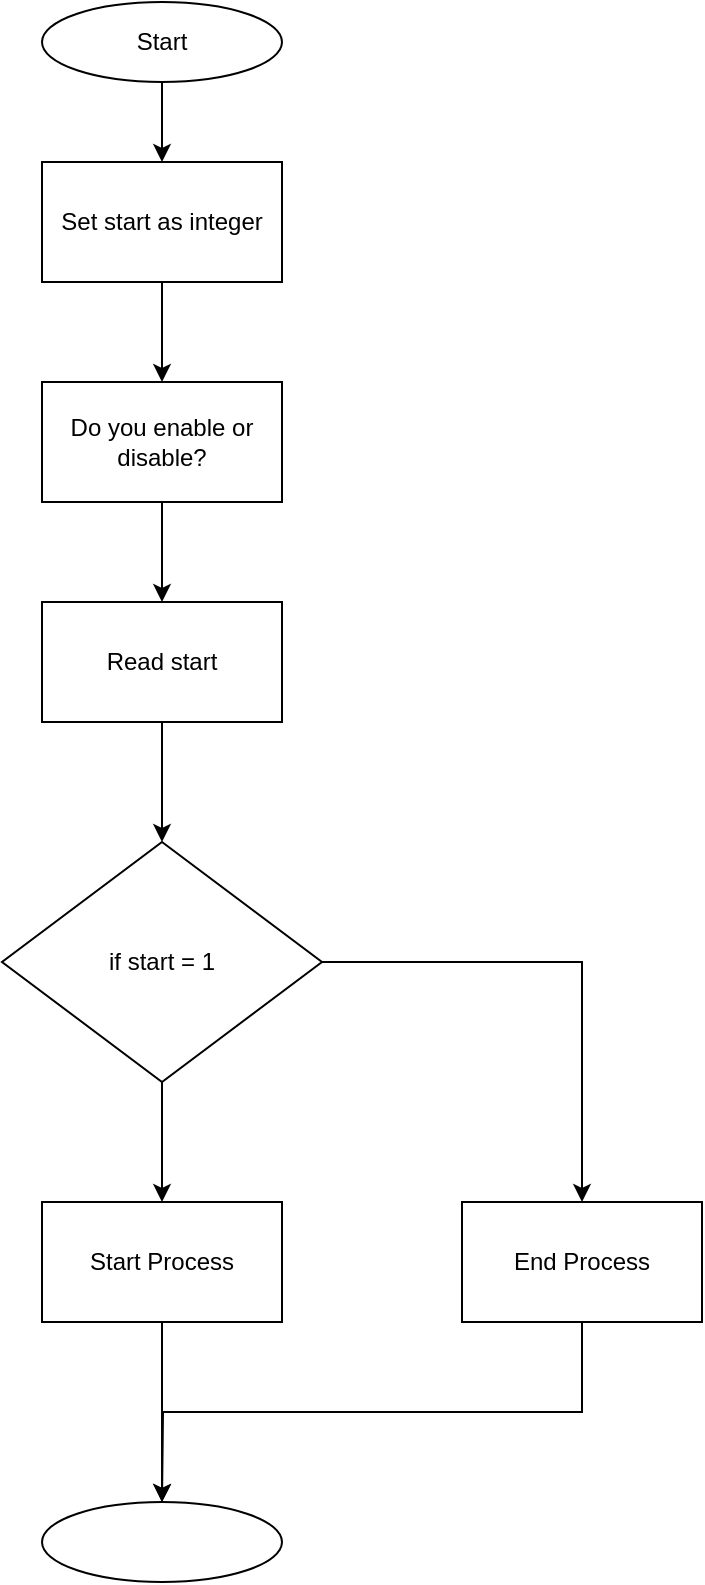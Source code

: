 <mxfile version="14.4.9" type="github">
  <diagram id="TjpgiWCRnCFQcZc7T2fC" name="Page-1">
    <mxGraphModel dx="868" dy="393" grid="1" gridSize="10" guides="1" tooltips="1" connect="1" arrows="1" fold="1" page="1" pageScale="1" pageWidth="850" pageHeight="1100" math="0" shadow="0">
      <root>
        <mxCell id="0" />
        <mxCell id="1" parent="0" />
        <mxCell id="LoA4UkVIQB2fMuoZzAD0-15" style="edgeStyle=orthogonalEdgeStyle;rounded=0;orthogonalLoop=1;jettySize=auto;html=1;exitX=0.5;exitY=1;exitDx=0;exitDy=0;entryX=0.5;entryY=0;entryDx=0;entryDy=0;" edge="1" parent="1" source="LoA4UkVIQB2fMuoZzAD0-1" target="LoA4UkVIQB2fMuoZzAD0-3">
          <mxGeometry relative="1" as="geometry" />
        </mxCell>
        <mxCell id="LoA4UkVIQB2fMuoZzAD0-1" value="Start" style="ellipse;whiteSpace=wrap;html=1;" vertex="1" parent="1">
          <mxGeometry x="400" y="40" width="120" height="40" as="geometry" />
        </mxCell>
        <mxCell id="LoA4UkVIQB2fMuoZzAD0-17" style="edgeStyle=orthogonalEdgeStyle;rounded=0;orthogonalLoop=1;jettySize=auto;html=1;exitX=0.5;exitY=1;exitDx=0;exitDy=0;entryX=0.5;entryY=0;entryDx=0;entryDy=0;" edge="1" parent="1" source="LoA4UkVIQB2fMuoZzAD0-2" target="LoA4UkVIQB2fMuoZzAD0-4">
          <mxGeometry relative="1" as="geometry" />
        </mxCell>
        <mxCell id="LoA4UkVIQB2fMuoZzAD0-2" value="Do you enable or disable?" style="rounded=0;whiteSpace=wrap;html=1;" vertex="1" parent="1">
          <mxGeometry x="400" y="230" width="120" height="60" as="geometry" />
        </mxCell>
        <mxCell id="LoA4UkVIQB2fMuoZzAD0-16" style="edgeStyle=orthogonalEdgeStyle;rounded=0;orthogonalLoop=1;jettySize=auto;html=1;exitX=0.5;exitY=1;exitDx=0;exitDy=0;" edge="1" parent="1" source="LoA4UkVIQB2fMuoZzAD0-3" target="LoA4UkVIQB2fMuoZzAD0-2">
          <mxGeometry relative="1" as="geometry" />
        </mxCell>
        <mxCell id="LoA4UkVIQB2fMuoZzAD0-3" value="Set start as integer" style="rounded=0;whiteSpace=wrap;html=1;" vertex="1" parent="1">
          <mxGeometry x="400" y="120" width="120" height="60" as="geometry" />
        </mxCell>
        <mxCell id="LoA4UkVIQB2fMuoZzAD0-9" style="edgeStyle=orthogonalEdgeStyle;rounded=0;orthogonalLoop=1;jettySize=auto;html=1;exitX=0.5;exitY=1;exitDx=0;exitDy=0;entryX=0.5;entryY=0;entryDx=0;entryDy=0;" edge="1" parent="1" source="LoA4UkVIQB2fMuoZzAD0-4" target="LoA4UkVIQB2fMuoZzAD0-5">
          <mxGeometry relative="1" as="geometry" />
        </mxCell>
        <mxCell id="LoA4UkVIQB2fMuoZzAD0-4" value="Read start" style="rounded=0;whiteSpace=wrap;html=1;" vertex="1" parent="1">
          <mxGeometry x="400" y="340" width="120" height="60" as="geometry" />
        </mxCell>
        <mxCell id="LoA4UkVIQB2fMuoZzAD0-11" style="edgeStyle=orthogonalEdgeStyle;rounded=0;orthogonalLoop=1;jettySize=auto;html=1;exitX=0.5;exitY=1;exitDx=0;exitDy=0;" edge="1" parent="1" source="LoA4UkVIQB2fMuoZzAD0-5" target="LoA4UkVIQB2fMuoZzAD0-6">
          <mxGeometry relative="1" as="geometry" />
        </mxCell>
        <mxCell id="LoA4UkVIQB2fMuoZzAD0-12" style="edgeStyle=orthogonalEdgeStyle;rounded=0;orthogonalLoop=1;jettySize=auto;html=1;exitX=1;exitY=0.5;exitDx=0;exitDy=0;entryX=0.5;entryY=0;entryDx=0;entryDy=0;" edge="1" parent="1" source="LoA4UkVIQB2fMuoZzAD0-5" target="LoA4UkVIQB2fMuoZzAD0-7">
          <mxGeometry relative="1" as="geometry" />
        </mxCell>
        <mxCell id="LoA4UkVIQB2fMuoZzAD0-5" value="if start = 1" style="rhombus;whiteSpace=wrap;html=1;" vertex="1" parent="1">
          <mxGeometry x="380" y="460" width="160" height="120" as="geometry" />
        </mxCell>
        <mxCell id="LoA4UkVIQB2fMuoZzAD0-13" style="edgeStyle=orthogonalEdgeStyle;rounded=0;orthogonalLoop=1;jettySize=auto;html=1;exitX=0.5;exitY=1;exitDx=0;exitDy=0;entryX=0.5;entryY=0;entryDx=0;entryDy=0;" edge="1" parent="1" source="LoA4UkVIQB2fMuoZzAD0-6" target="LoA4UkVIQB2fMuoZzAD0-8">
          <mxGeometry relative="1" as="geometry" />
        </mxCell>
        <mxCell id="LoA4UkVIQB2fMuoZzAD0-6" value="Start Process" style="rounded=0;whiteSpace=wrap;html=1;" vertex="1" parent="1">
          <mxGeometry x="400" y="640" width="120" height="60" as="geometry" />
        </mxCell>
        <mxCell id="LoA4UkVIQB2fMuoZzAD0-14" style="edgeStyle=orthogonalEdgeStyle;rounded=0;orthogonalLoop=1;jettySize=auto;html=1;exitX=0.5;exitY=1;exitDx=0;exitDy=0;" edge="1" parent="1" source="LoA4UkVIQB2fMuoZzAD0-7">
          <mxGeometry relative="1" as="geometry">
            <mxPoint x="460" y="790" as="targetPoint" />
          </mxGeometry>
        </mxCell>
        <mxCell id="LoA4UkVIQB2fMuoZzAD0-7" value="End Process" style="rounded=0;whiteSpace=wrap;html=1;" vertex="1" parent="1">
          <mxGeometry x="610" y="640" width="120" height="60" as="geometry" />
        </mxCell>
        <mxCell id="LoA4UkVIQB2fMuoZzAD0-8" value="" style="ellipse;whiteSpace=wrap;html=1;" vertex="1" parent="1">
          <mxGeometry x="400" y="790" width="120" height="40" as="geometry" />
        </mxCell>
        <mxCell id="LoA4UkVIQB2fMuoZzAD0-10" style="edgeStyle=orthogonalEdgeStyle;rounded=0;orthogonalLoop=1;jettySize=auto;html=1;exitX=0.5;exitY=1;exitDx=0;exitDy=0;" edge="1" parent="1" source="LoA4UkVIQB2fMuoZzAD0-5" target="LoA4UkVIQB2fMuoZzAD0-5">
          <mxGeometry relative="1" as="geometry" />
        </mxCell>
      </root>
    </mxGraphModel>
  </diagram>
</mxfile>
